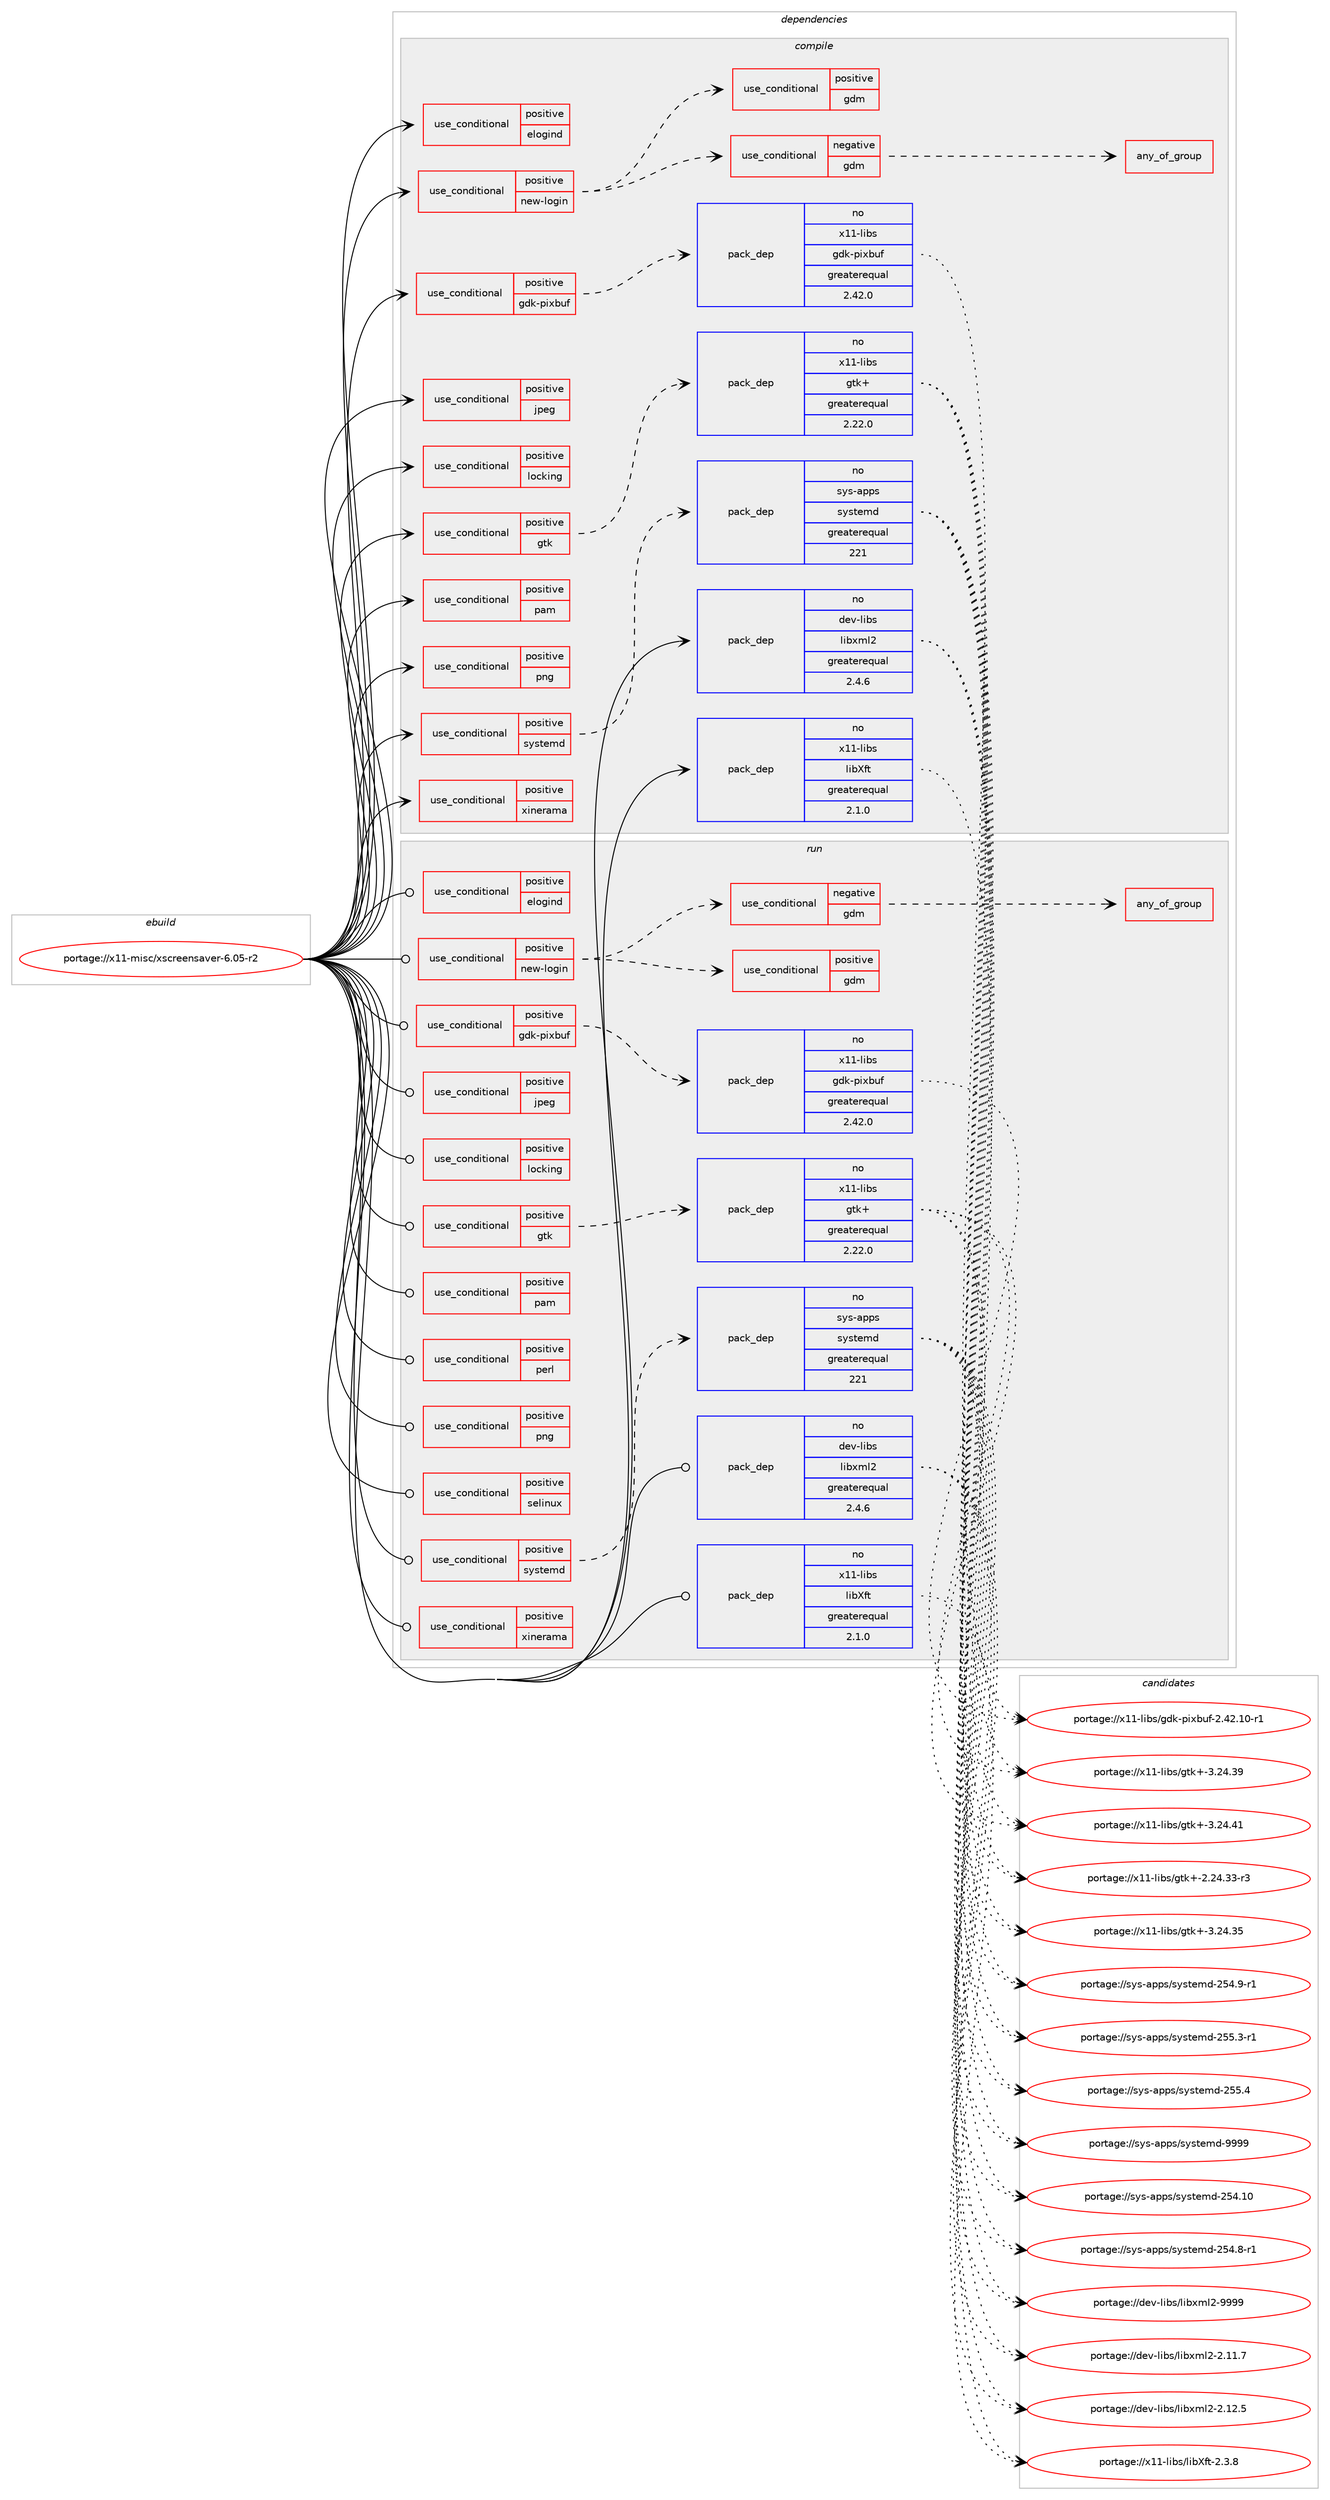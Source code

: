 digraph prolog {

# *************
# Graph options
# *************

newrank=true;
concentrate=true;
compound=true;
graph [rankdir=LR,fontname=Helvetica,fontsize=10,ranksep=1.5];#, ranksep=2.5, nodesep=0.2];
edge  [arrowhead=vee];
node  [fontname=Helvetica,fontsize=10];

# **********
# The ebuild
# **********

subgraph cluster_leftcol {
color=gray;
rank=same;
label=<<i>ebuild</i>>;
id [label="portage://x11-misc/xscreensaver-6.05-r2", color=red, width=4, href="../x11-misc/xscreensaver-6.05-r2.svg"];
}

# ****************
# The dependencies
# ****************

subgraph cluster_midcol {
color=gray;
label=<<i>dependencies</i>>;
subgraph cluster_compile {
fillcolor="#eeeeee";
style=filled;
label=<<i>compile</i>>;
subgraph cond4402 {
dependency7265 [label=<<TABLE BORDER="0" CELLBORDER="1" CELLSPACING="0" CELLPADDING="4"><TR><TD ROWSPAN="3" CELLPADDING="10">use_conditional</TD></TR><TR><TD>positive</TD></TR><TR><TD>elogind</TD></TR></TABLE>>, shape=none, color=red];
# *** BEGIN UNKNOWN DEPENDENCY TYPE (TODO) ***
# dependency7265 -> package_dependency(portage://x11-misc/xscreensaver-6.05-r2,install,no,sys-auth,elogind,none,[,,],[],[])
# *** END UNKNOWN DEPENDENCY TYPE (TODO) ***

}
id:e -> dependency7265:w [weight=20,style="solid",arrowhead="vee"];
subgraph cond4403 {
dependency7266 [label=<<TABLE BORDER="0" CELLBORDER="1" CELLSPACING="0" CELLPADDING="4"><TR><TD ROWSPAN="3" CELLPADDING="10">use_conditional</TD></TR><TR><TD>positive</TD></TR><TR><TD>gdk-pixbuf</TD></TR></TABLE>>, shape=none, color=red];
# *** BEGIN UNKNOWN DEPENDENCY TYPE (TODO) ***
# dependency7266 -> package_dependency(portage://x11-misc/xscreensaver-6.05-r2,install,no,x11-libs,gdk-pixbuf-xlib,none,[,,],[],[])
# *** END UNKNOWN DEPENDENCY TYPE (TODO) ***

subgraph pack2702 {
dependency7267 [label=<<TABLE BORDER="0" CELLBORDER="1" CELLSPACING="0" CELLPADDING="4" WIDTH="220"><TR><TD ROWSPAN="6" CELLPADDING="30">pack_dep</TD></TR><TR><TD WIDTH="110">no</TD></TR><TR><TD>x11-libs</TD></TR><TR><TD>gdk-pixbuf</TD></TR><TR><TD>greaterequal</TD></TR><TR><TD>2.42.0</TD></TR></TABLE>>, shape=none, color=blue];
}
dependency7266:e -> dependency7267:w [weight=20,style="dashed",arrowhead="vee"];
}
id:e -> dependency7266:w [weight=20,style="solid",arrowhead="vee"];
subgraph cond4404 {
dependency7268 [label=<<TABLE BORDER="0" CELLBORDER="1" CELLSPACING="0" CELLPADDING="4"><TR><TD ROWSPAN="3" CELLPADDING="10">use_conditional</TD></TR><TR><TD>positive</TD></TR><TR><TD>gtk</TD></TR></TABLE>>, shape=none, color=red];
subgraph pack2703 {
dependency7269 [label=<<TABLE BORDER="0" CELLBORDER="1" CELLSPACING="0" CELLPADDING="4" WIDTH="220"><TR><TD ROWSPAN="6" CELLPADDING="30">pack_dep</TD></TR><TR><TD WIDTH="110">no</TD></TR><TR><TD>x11-libs</TD></TR><TR><TD>gtk+</TD></TR><TR><TD>greaterequal</TD></TR><TR><TD>2.22.0</TD></TR></TABLE>>, shape=none, color=blue];
}
dependency7268:e -> dependency7269:w [weight=20,style="dashed",arrowhead="vee"];
}
id:e -> dependency7268:w [weight=20,style="solid",arrowhead="vee"];
subgraph cond4405 {
dependency7270 [label=<<TABLE BORDER="0" CELLBORDER="1" CELLSPACING="0" CELLPADDING="4"><TR><TD ROWSPAN="3" CELLPADDING="10">use_conditional</TD></TR><TR><TD>positive</TD></TR><TR><TD>jpeg</TD></TR></TABLE>>, shape=none, color=red];
# *** BEGIN UNKNOWN DEPENDENCY TYPE (TODO) ***
# dependency7270 -> package_dependency(portage://x11-misc/xscreensaver-6.05-r2,install,no,media-libs,libjpeg-turbo,none,[,,],any_same_slot,[])
# *** END UNKNOWN DEPENDENCY TYPE (TODO) ***

}
id:e -> dependency7270:w [weight=20,style="solid",arrowhead="vee"];
subgraph cond4406 {
dependency7271 [label=<<TABLE BORDER="0" CELLBORDER="1" CELLSPACING="0" CELLPADDING="4"><TR><TD ROWSPAN="3" CELLPADDING="10">use_conditional</TD></TR><TR><TD>positive</TD></TR><TR><TD>locking</TD></TR></TABLE>>, shape=none, color=red];
# *** BEGIN UNKNOWN DEPENDENCY TYPE (TODO) ***
# dependency7271 -> package_dependency(portage://x11-misc/xscreensaver-6.05-r2,install,no,virtual,libcrypt,none,[,,],any_same_slot,[])
# *** END UNKNOWN DEPENDENCY TYPE (TODO) ***

}
id:e -> dependency7271:w [weight=20,style="solid",arrowhead="vee"];
subgraph cond4407 {
dependency7272 [label=<<TABLE BORDER="0" CELLBORDER="1" CELLSPACING="0" CELLPADDING="4"><TR><TD ROWSPAN="3" CELLPADDING="10">use_conditional</TD></TR><TR><TD>positive</TD></TR><TR><TD>new-login</TD></TR></TABLE>>, shape=none, color=red];
subgraph cond4408 {
dependency7273 [label=<<TABLE BORDER="0" CELLBORDER="1" CELLSPACING="0" CELLPADDING="4"><TR><TD ROWSPAN="3" CELLPADDING="10">use_conditional</TD></TR><TR><TD>positive</TD></TR><TR><TD>gdm</TD></TR></TABLE>>, shape=none, color=red];
# *** BEGIN UNKNOWN DEPENDENCY TYPE (TODO) ***
# dependency7273 -> package_dependency(portage://x11-misc/xscreensaver-6.05-r2,install,no,gnome-base,gdm,none,[,,],[],[])
# *** END UNKNOWN DEPENDENCY TYPE (TODO) ***

}
dependency7272:e -> dependency7273:w [weight=20,style="dashed",arrowhead="vee"];
subgraph cond4409 {
dependency7274 [label=<<TABLE BORDER="0" CELLBORDER="1" CELLSPACING="0" CELLPADDING="4"><TR><TD ROWSPAN="3" CELLPADDING="10">use_conditional</TD></TR><TR><TD>negative</TD></TR><TR><TD>gdm</TD></TR></TABLE>>, shape=none, color=red];
subgraph any151 {
dependency7275 [label=<<TABLE BORDER="0" CELLBORDER="1" CELLSPACING="0" CELLPADDING="4"><TR><TD CELLPADDING="10">any_of_group</TD></TR></TABLE>>, shape=none, color=red];# *** BEGIN UNKNOWN DEPENDENCY TYPE (TODO) ***
# dependency7275 -> package_dependency(portage://x11-misc/xscreensaver-6.05-r2,install,no,x11-misc,lightdm,none,[,,],[],[])
# *** END UNKNOWN DEPENDENCY TYPE (TODO) ***

# *** BEGIN UNKNOWN DEPENDENCY TYPE (TODO) ***
# dependency7275 -> package_dependency(portage://x11-misc/xscreensaver-6.05-r2,install,no,lxde-base,lxdm,none,[,,],[],[])
# *** END UNKNOWN DEPENDENCY TYPE (TODO) ***

}
dependency7274:e -> dependency7275:w [weight=20,style="dashed",arrowhead="vee"];
}
dependency7272:e -> dependency7274:w [weight=20,style="dashed",arrowhead="vee"];
}
id:e -> dependency7272:w [weight=20,style="solid",arrowhead="vee"];
subgraph cond4410 {
dependency7276 [label=<<TABLE BORDER="0" CELLBORDER="1" CELLSPACING="0" CELLPADDING="4"><TR><TD ROWSPAN="3" CELLPADDING="10">use_conditional</TD></TR><TR><TD>positive</TD></TR><TR><TD>pam</TD></TR></TABLE>>, shape=none, color=red];
# *** BEGIN UNKNOWN DEPENDENCY TYPE (TODO) ***
# dependency7276 -> package_dependency(portage://x11-misc/xscreensaver-6.05-r2,install,no,sys-libs,pam,none,[,,],[],[])
# *** END UNKNOWN DEPENDENCY TYPE (TODO) ***

}
id:e -> dependency7276:w [weight=20,style="solid",arrowhead="vee"];
subgraph cond4411 {
dependency7277 [label=<<TABLE BORDER="0" CELLBORDER="1" CELLSPACING="0" CELLPADDING="4"><TR><TD ROWSPAN="3" CELLPADDING="10">use_conditional</TD></TR><TR><TD>positive</TD></TR><TR><TD>png</TD></TR></TABLE>>, shape=none, color=red];
# *** BEGIN UNKNOWN DEPENDENCY TYPE (TODO) ***
# dependency7277 -> package_dependency(portage://x11-misc/xscreensaver-6.05-r2,install,no,media-libs,libpng,none,[,,],any_same_slot,[])
# *** END UNKNOWN DEPENDENCY TYPE (TODO) ***

}
id:e -> dependency7277:w [weight=20,style="solid",arrowhead="vee"];
subgraph cond4412 {
dependency7278 [label=<<TABLE BORDER="0" CELLBORDER="1" CELLSPACING="0" CELLPADDING="4"><TR><TD ROWSPAN="3" CELLPADDING="10">use_conditional</TD></TR><TR><TD>positive</TD></TR><TR><TD>systemd</TD></TR></TABLE>>, shape=none, color=red];
subgraph pack2704 {
dependency7279 [label=<<TABLE BORDER="0" CELLBORDER="1" CELLSPACING="0" CELLPADDING="4" WIDTH="220"><TR><TD ROWSPAN="6" CELLPADDING="30">pack_dep</TD></TR><TR><TD WIDTH="110">no</TD></TR><TR><TD>sys-apps</TD></TR><TR><TD>systemd</TD></TR><TR><TD>greaterequal</TD></TR><TR><TD>221</TD></TR></TABLE>>, shape=none, color=blue];
}
dependency7278:e -> dependency7279:w [weight=20,style="dashed",arrowhead="vee"];
}
id:e -> dependency7278:w [weight=20,style="solid",arrowhead="vee"];
subgraph cond4413 {
dependency7280 [label=<<TABLE BORDER="0" CELLBORDER="1" CELLSPACING="0" CELLPADDING="4"><TR><TD ROWSPAN="3" CELLPADDING="10">use_conditional</TD></TR><TR><TD>positive</TD></TR><TR><TD>xinerama</TD></TR></TABLE>>, shape=none, color=red];
# *** BEGIN UNKNOWN DEPENDENCY TYPE (TODO) ***
# dependency7280 -> package_dependency(portage://x11-misc/xscreensaver-6.05-r2,install,no,x11-libs,libXinerama,none,[,,],[],[])
# *** END UNKNOWN DEPENDENCY TYPE (TODO) ***

}
id:e -> dependency7280:w [weight=20,style="solid",arrowhead="vee"];
subgraph pack2705 {
dependency7281 [label=<<TABLE BORDER="0" CELLBORDER="1" CELLSPACING="0" CELLPADDING="4" WIDTH="220"><TR><TD ROWSPAN="6" CELLPADDING="30">pack_dep</TD></TR><TR><TD WIDTH="110">no</TD></TR><TR><TD>dev-libs</TD></TR><TR><TD>libxml2</TD></TR><TR><TD>greaterequal</TD></TR><TR><TD>2.4.6</TD></TR></TABLE>>, shape=none, color=blue];
}
id:e -> dependency7281:w [weight=20,style="solid",arrowhead="vee"];
# *** BEGIN UNKNOWN DEPENDENCY TYPE (TODO) ***
# id -> package_dependency(portage://x11-misc/xscreensaver-6.05-r2,install,no,virtual,glu,none,[,,],[],[])
# *** END UNKNOWN DEPENDENCY TYPE (TODO) ***

# *** BEGIN UNKNOWN DEPENDENCY TYPE (TODO) ***
# id -> package_dependency(portage://x11-misc/xscreensaver-6.05-r2,install,no,virtual,opengl,none,[,,],[],[])
# *** END UNKNOWN DEPENDENCY TYPE (TODO) ***

# *** BEGIN UNKNOWN DEPENDENCY TYPE (TODO) ***
# id -> package_dependency(portage://x11-misc/xscreensaver-6.05-r2,install,no,x11-apps,appres,none,[,,],[],[])
# *** END UNKNOWN DEPENDENCY TYPE (TODO) ***

# *** BEGIN UNKNOWN DEPENDENCY TYPE (TODO) ***
# id -> package_dependency(portage://x11-misc/xscreensaver-6.05-r2,install,no,x11-apps,xwininfo,none,[,,],[],[])
# *** END UNKNOWN DEPENDENCY TYPE (TODO) ***

# *** BEGIN UNKNOWN DEPENDENCY TYPE (TODO) ***
# id -> package_dependency(portage://x11-misc/xscreensaver-6.05-r2,install,no,x11-base,xorg-proto,none,[,,],[],[])
# *** END UNKNOWN DEPENDENCY TYPE (TODO) ***

# *** BEGIN UNKNOWN DEPENDENCY TYPE (TODO) ***
# id -> package_dependency(portage://x11-misc/xscreensaver-6.05-r2,install,no,x11-libs,libX11,none,[,,],[],[])
# *** END UNKNOWN DEPENDENCY TYPE (TODO) ***

# *** BEGIN UNKNOWN DEPENDENCY TYPE (TODO) ***
# id -> package_dependency(portage://x11-misc/xscreensaver-6.05-r2,install,no,x11-libs,libXext,none,[,,],[],[])
# *** END UNKNOWN DEPENDENCY TYPE (TODO) ***

subgraph pack2706 {
dependency7282 [label=<<TABLE BORDER="0" CELLBORDER="1" CELLSPACING="0" CELLPADDING="4" WIDTH="220"><TR><TD ROWSPAN="6" CELLPADDING="30">pack_dep</TD></TR><TR><TD WIDTH="110">no</TD></TR><TR><TD>x11-libs</TD></TR><TR><TD>libXft</TD></TR><TR><TD>greaterequal</TD></TR><TR><TD>2.1.0</TD></TR></TABLE>>, shape=none, color=blue];
}
id:e -> dependency7282:w [weight=20,style="solid",arrowhead="vee"];
# *** BEGIN UNKNOWN DEPENDENCY TYPE (TODO) ***
# id -> package_dependency(portage://x11-misc/xscreensaver-6.05-r2,install,no,x11-libs,libXi,none,[,,],[],[])
# *** END UNKNOWN DEPENDENCY TYPE (TODO) ***

# *** BEGIN UNKNOWN DEPENDENCY TYPE (TODO) ***
# id -> package_dependency(portage://x11-misc/xscreensaver-6.05-r2,install,no,x11-libs,libXrandr,none,[,,],[],[])
# *** END UNKNOWN DEPENDENCY TYPE (TODO) ***

# *** BEGIN UNKNOWN DEPENDENCY TYPE (TODO) ***
# id -> package_dependency(portage://x11-misc/xscreensaver-6.05-r2,install,no,x11-libs,libXt,none,[,,],[],[])
# *** END UNKNOWN DEPENDENCY TYPE (TODO) ***

# *** BEGIN UNKNOWN DEPENDENCY TYPE (TODO) ***
# id -> package_dependency(portage://x11-misc/xscreensaver-6.05-r2,install,no,x11-libs,libXxf86vm,none,[,,],[],[])
# *** END UNKNOWN DEPENDENCY TYPE (TODO) ***

}
subgraph cluster_compileandrun {
fillcolor="#eeeeee";
style=filled;
label=<<i>compile and run</i>>;
}
subgraph cluster_run {
fillcolor="#eeeeee";
style=filled;
label=<<i>run</i>>;
subgraph cond4414 {
dependency7283 [label=<<TABLE BORDER="0" CELLBORDER="1" CELLSPACING="0" CELLPADDING="4"><TR><TD ROWSPAN="3" CELLPADDING="10">use_conditional</TD></TR><TR><TD>positive</TD></TR><TR><TD>elogind</TD></TR></TABLE>>, shape=none, color=red];
# *** BEGIN UNKNOWN DEPENDENCY TYPE (TODO) ***
# dependency7283 -> package_dependency(portage://x11-misc/xscreensaver-6.05-r2,run,no,sys-auth,elogind,none,[,,],[],[])
# *** END UNKNOWN DEPENDENCY TYPE (TODO) ***

}
id:e -> dependency7283:w [weight=20,style="solid",arrowhead="odot"];
subgraph cond4415 {
dependency7284 [label=<<TABLE BORDER="0" CELLBORDER="1" CELLSPACING="0" CELLPADDING="4"><TR><TD ROWSPAN="3" CELLPADDING="10">use_conditional</TD></TR><TR><TD>positive</TD></TR><TR><TD>gdk-pixbuf</TD></TR></TABLE>>, shape=none, color=red];
# *** BEGIN UNKNOWN DEPENDENCY TYPE (TODO) ***
# dependency7284 -> package_dependency(portage://x11-misc/xscreensaver-6.05-r2,run,no,x11-libs,gdk-pixbuf-xlib,none,[,,],[],[])
# *** END UNKNOWN DEPENDENCY TYPE (TODO) ***

subgraph pack2707 {
dependency7285 [label=<<TABLE BORDER="0" CELLBORDER="1" CELLSPACING="0" CELLPADDING="4" WIDTH="220"><TR><TD ROWSPAN="6" CELLPADDING="30">pack_dep</TD></TR><TR><TD WIDTH="110">no</TD></TR><TR><TD>x11-libs</TD></TR><TR><TD>gdk-pixbuf</TD></TR><TR><TD>greaterequal</TD></TR><TR><TD>2.42.0</TD></TR></TABLE>>, shape=none, color=blue];
}
dependency7284:e -> dependency7285:w [weight=20,style="dashed",arrowhead="vee"];
}
id:e -> dependency7284:w [weight=20,style="solid",arrowhead="odot"];
subgraph cond4416 {
dependency7286 [label=<<TABLE BORDER="0" CELLBORDER="1" CELLSPACING="0" CELLPADDING="4"><TR><TD ROWSPAN="3" CELLPADDING="10">use_conditional</TD></TR><TR><TD>positive</TD></TR><TR><TD>gtk</TD></TR></TABLE>>, shape=none, color=red];
subgraph pack2708 {
dependency7287 [label=<<TABLE BORDER="0" CELLBORDER="1" CELLSPACING="0" CELLPADDING="4" WIDTH="220"><TR><TD ROWSPAN="6" CELLPADDING="30">pack_dep</TD></TR><TR><TD WIDTH="110">no</TD></TR><TR><TD>x11-libs</TD></TR><TR><TD>gtk+</TD></TR><TR><TD>greaterequal</TD></TR><TR><TD>2.22.0</TD></TR></TABLE>>, shape=none, color=blue];
}
dependency7286:e -> dependency7287:w [weight=20,style="dashed",arrowhead="vee"];
}
id:e -> dependency7286:w [weight=20,style="solid",arrowhead="odot"];
subgraph cond4417 {
dependency7288 [label=<<TABLE BORDER="0" CELLBORDER="1" CELLSPACING="0" CELLPADDING="4"><TR><TD ROWSPAN="3" CELLPADDING="10">use_conditional</TD></TR><TR><TD>positive</TD></TR><TR><TD>jpeg</TD></TR></TABLE>>, shape=none, color=red];
# *** BEGIN UNKNOWN DEPENDENCY TYPE (TODO) ***
# dependency7288 -> package_dependency(portage://x11-misc/xscreensaver-6.05-r2,run,no,media-libs,libjpeg-turbo,none,[,,],any_same_slot,[])
# *** END UNKNOWN DEPENDENCY TYPE (TODO) ***

}
id:e -> dependency7288:w [weight=20,style="solid",arrowhead="odot"];
subgraph cond4418 {
dependency7289 [label=<<TABLE BORDER="0" CELLBORDER="1" CELLSPACING="0" CELLPADDING="4"><TR><TD ROWSPAN="3" CELLPADDING="10">use_conditional</TD></TR><TR><TD>positive</TD></TR><TR><TD>locking</TD></TR></TABLE>>, shape=none, color=red];
# *** BEGIN UNKNOWN DEPENDENCY TYPE (TODO) ***
# dependency7289 -> package_dependency(portage://x11-misc/xscreensaver-6.05-r2,run,no,virtual,libcrypt,none,[,,],any_same_slot,[])
# *** END UNKNOWN DEPENDENCY TYPE (TODO) ***

}
id:e -> dependency7289:w [weight=20,style="solid",arrowhead="odot"];
subgraph cond4419 {
dependency7290 [label=<<TABLE BORDER="0" CELLBORDER="1" CELLSPACING="0" CELLPADDING="4"><TR><TD ROWSPAN="3" CELLPADDING="10">use_conditional</TD></TR><TR><TD>positive</TD></TR><TR><TD>new-login</TD></TR></TABLE>>, shape=none, color=red];
subgraph cond4420 {
dependency7291 [label=<<TABLE BORDER="0" CELLBORDER="1" CELLSPACING="0" CELLPADDING="4"><TR><TD ROWSPAN="3" CELLPADDING="10">use_conditional</TD></TR><TR><TD>positive</TD></TR><TR><TD>gdm</TD></TR></TABLE>>, shape=none, color=red];
# *** BEGIN UNKNOWN DEPENDENCY TYPE (TODO) ***
# dependency7291 -> package_dependency(portage://x11-misc/xscreensaver-6.05-r2,run,no,gnome-base,gdm,none,[,,],[],[])
# *** END UNKNOWN DEPENDENCY TYPE (TODO) ***

}
dependency7290:e -> dependency7291:w [weight=20,style="dashed",arrowhead="vee"];
subgraph cond4421 {
dependency7292 [label=<<TABLE BORDER="0" CELLBORDER="1" CELLSPACING="0" CELLPADDING="4"><TR><TD ROWSPAN="3" CELLPADDING="10">use_conditional</TD></TR><TR><TD>negative</TD></TR><TR><TD>gdm</TD></TR></TABLE>>, shape=none, color=red];
subgraph any152 {
dependency7293 [label=<<TABLE BORDER="0" CELLBORDER="1" CELLSPACING="0" CELLPADDING="4"><TR><TD CELLPADDING="10">any_of_group</TD></TR></TABLE>>, shape=none, color=red];# *** BEGIN UNKNOWN DEPENDENCY TYPE (TODO) ***
# dependency7293 -> package_dependency(portage://x11-misc/xscreensaver-6.05-r2,run,no,x11-misc,lightdm,none,[,,],[],[])
# *** END UNKNOWN DEPENDENCY TYPE (TODO) ***

# *** BEGIN UNKNOWN DEPENDENCY TYPE (TODO) ***
# dependency7293 -> package_dependency(portage://x11-misc/xscreensaver-6.05-r2,run,no,lxde-base,lxdm,none,[,,],[],[])
# *** END UNKNOWN DEPENDENCY TYPE (TODO) ***

}
dependency7292:e -> dependency7293:w [weight=20,style="dashed",arrowhead="vee"];
}
dependency7290:e -> dependency7292:w [weight=20,style="dashed",arrowhead="vee"];
}
id:e -> dependency7290:w [weight=20,style="solid",arrowhead="odot"];
subgraph cond4422 {
dependency7294 [label=<<TABLE BORDER="0" CELLBORDER="1" CELLSPACING="0" CELLPADDING="4"><TR><TD ROWSPAN="3" CELLPADDING="10">use_conditional</TD></TR><TR><TD>positive</TD></TR><TR><TD>pam</TD></TR></TABLE>>, shape=none, color=red];
# *** BEGIN UNKNOWN DEPENDENCY TYPE (TODO) ***
# dependency7294 -> package_dependency(portage://x11-misc/xscreensaver-6.05-r2,run,no,sys-libs,pam,none,[,,],[],[])
# *** END UNKNOWN DEPENDENCY TYPE (TODO) ***

}
id:e -> dependency7294:w [weight=20,style="solid",arrowhead="odot"];
subgraph cond4423 {
dependency7295 [label=<<TABLE BORDER="0" CELLBORDER="1" CELLSPACING="0" CELLPADDING="4"><TR><TD ROWSPAN="3" CELLPADDING="10">use_conditional</TD></TR><TR><TD>positive</TD></TR><TR><TD>perl</TD></TR></TABLE>>, shape=none, color=red];
# *** BEGIN UNKNOWN DEPENDENCY TYPE (TODO) ***
# dependency7295 -> package_dependency(portage://x11-misc/xscreensaver-6.05-r2,run,no,dev-lang,perl,none,[,,],[],[])
# *** END UNKNOWN DEPENDENCY TYPE (TODO) ***

# *** BEGIN UNKNOWN DEPENDENCY TYPE (TODO) ***
# dependency7295 -> package_dependency(portage://x11-misc/xscreensaver-6.05-r2,run,no,dev-perl,libwww-perl,none,[,,],[],[])
# *** END UNKNOWN DEPENDENCY TYPE (TODO) ***

# *** BEGIN UNKNOWN DEPENDENCY TYPE (TODO) ***
# dependency7295 -> package_dependency(portage://x11-misc/xscreensaver-6.05-r2,run,no,virtual,perl-Digest-MD5,none,[,,],[],[])
# *** END UNKNOWN DEPENDENCY TYPE (TODO) ***

}
id:e -> dependency7295:w [weight=20,style="solid",arrowhead="odot"];
subgraph cond4424 {
dependency7296 [label=<<TABLE BORDER="0" CELLBORDER="1" CELLSPACING="0" CELLPADDING="4"><TR><TD ROWSPAN="3" CELLPADDING="10">use_conditional</TD></TR><TR><TD>positive</TD></TR><TR><TD>png</TD></TR></TABLE>>, shape=none, color=red];
# *** BEGIN UNKNOWN DEPENDENCY TYPE (TODO) ***
# dependency7296 -> package_dependency(portage://x11-misc/xscreensaver-6.05-r2,run,no,media-libs,libpng,none,[,,],any_same_slot,[])
# *** END UNKNOWN DEPENDENCY TYPE (TODO) ***

}
id:e -> dependency7296:w [weight=20,style="solid",arrowhead="odot"];
subgraph cond4425 {
dependency7297 [label=<<TABLE BORDER="0" CELLBORDER="1" CELLSPACING="0" CELLPADDING="4"><TR><TD ROWSPAN="3" CELLPADDING="10">use_conditional</TD></TR><TR><TD>positive</TD></TR><TR><TD>selinux</TD></TR></TABLE>>, shape=none, color=red];
# *** BEGIN UNKNOWN DEPENDENCY TYPE (TODO) ***
# dependency7297 -> package_dependency(portage://x11-misc/xscreensaver-6.05-r2,run,no,sec-policy,selinux-xscreensaver,none,[,,],[],[])
# *** END UNKNOWN DEPENDENCY TYPE (TODO) ***

}
id:e -> dependency7297:w [weight=20,style="solid",arrowhead="odot"];
subgraph cond4426 {
dependency7298 [label=<<TABLE BORDER="0" CELLBORDER="1" CELLSPACING="0" CELLPADDING="4"><TR><TD ROWSPAN="3" CELLPADDING="10">use_conditional</TD></TR><TR><TD>positive</TD></TR><TR><TD>systemd</TD></TR></TABLE>>, shape=none, color=red];
subgraph pack2709 {
dependency7299 [label=<<TABLE BORDER="0" CELLBORDER="1" CELLSPACING="0" CELLPADDING="4" WIDTH="220"><TR><TD ROWSPAN="6" CELLPADDING="30">pack_dep</TD></TR><TR><TD WIDTH="110">no</TD></TR><TR><TD>sys-apps</TD></TR><TR><TD>systemd</TD></TR><TR><TD>greaterequal</TD></TR><TR><TD>221</TD></TR></TABLE>>, shape=none, color=blue];
}
dependency7298:e -> dependency7299:w [weight=20,style="dashed",arrowhead="vee"];
}
id:e -> dependency7298:w [weight=20,style="solid",arrowhead="odot"];
subgraph cond4427 {
dependency7300 [label=<<TABLE BORDER="0" CELLBORDER="1" CELLSPACING="0" CELLPADDING="4"><TR><TD ROWSPAN="3" CELLPADDING="10">use_conditional</TD></TR><TR><TD>positive</TD></TR><TR><TD>xinerama</TD></TR></TABLE>>, shape=none, color=red];
# *** BEGIN UNKNOWN DEPENDENCY TYPE (TODO) ***
# dependency7300 -> package_dependency(portage://x11-misc/xscreensaver-6.05-r2,run,no,x11-libs,libXinerama,none,[,,],[],[])
# *** END UNKNOWN DEPENDENCY TYPE (TODO) ***

}
id:e -> dependency7300:w [weight=20,style="solid",arrowhead="odot"];
subgraph pack2710 {
dependency7301 [label=<<TABLE BORDER="0" CELLBORDER="1" CELLSPACING="0" CELLPADDING="4" WIDTH="220"><TR><TD ROWSPAN="6" CELLPADDING="30">pack_dep</TD></TR><TR><TD WIDTH="110">no</TD></TR><TR><TD>dev-libs</TD></TR><TR><TD>libxml2</TD></TR><TR><TD>greaterequal</TD></TR><TR><TD>2.4.6</TD></TR></TABLE>>, shape=none, color=blue];
}
id:e -> dependency7301:w [weight=20,style="solid",arrowhead="odot"];
# *** BEGIN UNKNOWN DEPENDENCY TYPE (TODO) ***
# id -> package_dependency(portage://x11-misc/xscreensaver-6.05-r2,run,no,media-gfx,fbida,none,[,,],[],[])
# *** END UNKNOWN DEPENDENCY TYPE (TODO) ***

# *** BEGIN UNKNOWN DEPENDENCY TYPE (TODO) ***
# id -> package_dependency(portage://x11-misc/xscreensaver-6.05-r2,run,no,virtual,glu,none,[,,],[],[])
# *** END UNKNOWN DEPENDENCY TYPE (TODO) ***

# *** BEGIN UNKNOWN DEPENDENCY TYPE (TODO) ***
# id -> package_dependency(portage://x11-misc/xscreensaver-6.05-r2,run,no,virtual,opengl,none,[,,],[],[])
# *** END UNKNOWN DEPENDENCY TYPE (TODO) ***

# *** BEGIN UNKNOWN DEPENDENCY TYPE (TODO) ***
# id -> package_dependency(portage://x11-misc/xscreensaver-6.05-r2,run,no,x11-apps,appres,none,[,,],[],[])
# *** END UNKNOWN DEPENDENCY TYPE (TODO) ***

# *** BEGIN UNKNOWN DEPENDENCY TYPE (TODO) ***
# id -> package_dependency(portage://x11-misc/xscreensaver-6.05-r2,run,no,x11-apps,xwininfo,none,[,,],[],[])
# *** END UNKNOWN DEPENDENCY TYPE (TODO) ***

# *** BEGIN UNKNOWN DEPENDENCY TYPE (TODO) ***
# id -> package_dependency(portage://x11-misc/xscreensaver-6.05-r2,run,no,x11-libs,libX11,none,[,,],[],[])
# *** END UNKNOWN DEPENDENCY TYPE (TODO) ***

# *** BEGIN UNKNOWN DEPENDENCY TYPE (TODO) ***
# id -> package_dependency(portage://x11-misc/xscreensaver-6.05-r2,run,no,x11-libs,libXext,none,[,,],[],[])
# *** END UNKNOWN DEPENDENCY TYPE (TODO) ***

subgraph pack2711 {
dependency7302 [label=<<TABLE BORDER="0" CELLBORDER="1" CELLSPACING="0" CELLPADDING="4" WIDTH="220"><TR><TD ROWSPAN="6" CELLPADDING="30">pack_dep</TD></TR><TR><TD WIDTH="110">no</TD></TR><TR><TD>x11-libs</TD></TR><TR><TD>libXft</TD></TR><TR><TD>greaterequal</TD></TR><TR><TD>2.1.0</TD></TR></TABLE>>, shape=none, color=blue];
}
id:e -> dependency7302:w [weight=20,style="solid",arrowhead="odot"];
# *** BEGIN UNKNOWN DEPENDENCY TYPE (TODO) ***
# id -> package_dependency(portage://x11-misc/xscreensaver-6.05-r2,run,no,x11-libs,libXi,none,[,,],[],[])
# *** END UNKNOWN DEPENDENCY TYPE (TODO) ***

# *** BEGIN UNKNOWN DEPENDENCY TYPE (TODO) ***
# id -> package_dependency(portage://x11-misc/xscreensaver-6.05-r2,run,no,x11-libs,libXrandr,none,[,,],[],[])
# *** END UNKNOWN DEPENDENCY TYPE (TODO) ***

# *** BEGIN UNKNOWN DEPENDENCY TYPE (TODO) ***
# id -> package_dependency(portage://x11-misc/xscreensaver-6.05-r2,run,no,x11-libs,libXt,none,[,,],[],[])
# *** END UNKNOWN DEPENDENCY TYPE (TODO) ***

# *** BEGIN UNKNOWN DEPENDENCY TYPE (TODO) ***
# id -> package_dependency(portage://x11-misc/xscreensaver-6.05-r2,run,no,x11-libs,libXxf86vm,none,[,,],[],[])
# *** END UNKNOWN DEPENDENCY TYPE (TODO) ***

}
}

# **************
# The candidates
# **************

subgraph cluster_choices {
rank=same;
color=gray;
label=<<i>candidates</i>>;

subgraph choice2702 {
color=black;
nodesep=1;
choice1204949451081059811547103100107451121051209811710245504652504649484511449 [label="portage://x11-libs/gdk-pixbuf-2.42.10-r1", color=red, width=4,href="../x11-libs/gdk-pixbuf-2.42.10-r1.svg"];
dependency7267:e -> choice1204949451081059811547103100107451121051209811710245504652504649484511449:w [style=dotted,weight="100"];
}
subgraph choice2703 {
color=black;
nodesep=1;
choice12049494510810598115471031161074345504650524651514511451 [label="portage://x11-libs/gtk+-2.24.33-r3", color=red, width=4,href="../x11-libs/gtk+-2.24.33-r3.svg"];
choice1204949451081059811547103116107434551465052465153 [label="portage://x11-libs/gtk+-3.24.35", color=red, width=4,href="../x11-libs/gtk+-3.24.35.svg"];
choice1204949451081059811547103116107434551465052465157 [label="portage://x11-libs/gtk+-3.24.39", color=red, width=4,href="../x11-libs/gtk+-3.24.39.svg"];
choice1204949451081059811547103116107434551465052465249 [label="portage://x11-libs/gtk+-3.24.41", color=red, width=4,href="../x11-libs/gtk+-3.24.41.svg"];
dependency7269:e -> choice12049494510810598115471031161074345504650524651514511451:w [style=dotted,weight="100"];
dependency7269:e -> choice1204949451081059811547103116107434551465052465153:w [style=dotted,weight="100"];
dependency7269:e -> choice1204949451081059811547103116107434551465052465157:w [style=dotted,weight="100"];
dependency7269:e -> choice1204949451081059811547103116107434551465052465249:w [style=dotted,weight="100"];
}
subgraph choice2704 {
color=black;
nodesep=1;
choice11512111545971121121154711512111511610110910045505352464948 [label="portage://sys-apps/systemd-254.10", color=red, width=4,href="../sys-apps/systemd-254.10.svg"];
choice1151211154597112112115471151211151161011091004550535246564511449 [label="portage://sys-apps/systemd-254.8-r1", color=red, width=4,href="../sys-apps/systemd-254.8-r1.svg"];
choice1151211154597112112115471151211151161011091004550535246574511449 [label="portage://sys-apps/systemd-254.9-r1", color=red, width=4,href="../sys-apps/systemd-254.9-r1.svg"];
choice1151211154597112112115471151211151161011091004550535346514511449 [label="portage://sys-apps/systemd-255.3-r1", color=red, width=4,href="../sys-apps/systemd-255.3-r1.svg"];
choice115121115459711211211547115121115116101109100455053534652 [label="portage://sys-apps/systemd-255.4", color=red, width=4,href="../sys-apps/systemd-255.4.svg"];
choice1151211154597112112115471151211151161011091004557575757 [label="portage://sys-apps/systemd-9999", color=red, width=4,href="../sys-apps/systemd-9999.svg"];
dependency7279:e -> choice11512111545971121121154711512111511610110910045505352464948:w [style=dotted,weight="100"];
dependency7279:e -> choice1151211154597112112115471151211151161011091004550535246564511449:w [style=dotted,weight="100"];
dependency7279:e -> choice1151211154597112112115471151211151161011091004550535246574511449:w [style=dotted,weight="100"];
dependency7279:e -> choice1151211154597112112115471151211151161011091004550535346514511449:w [style=dotted,weight="100"];
dependency7279:e -> choice115121115459711211211547115121115116101109100455053534652:w [style=dotted,weight="100"];
dependency7279:e -> choice1151211154597112112115471151211151161011091004557575757:w [style=dotted,weight="100"];
}
subgraph choice2705 {
color=black;
nodesep=1;
choice100101118451081059811547108105981201091085045504649494655 [label="portage://dev-libs/libxml2-2.11.7", color=red, width=4,href="../dev-libs/libxml2-2.11.7.svg"];
choice100101118451081059811547108105981201091085045504649504653 [label="portage://dev-libs/libxml2-2.12.5", color=red, width=4,href="../dev-libs/libxml2-2.12.5.svg"];
choice10010111845108105981154710810598120109108504557575757 [label="portage://dev-libs/libxml2-9999", color=red, width=4,href="../dev-libs/libxml2-9999.svg"];
dependency7281:e -> choice100101118451081059811547108105981201091085045504649494655:w [style=dotted,weight="100"];
dependency7281:e -> choice100101118451081059811547108105981201091085045504649504653:w [style=dotted,weight="100"];
dependency7281:e -> choice10010111845108105981154710810598120109108504557575757:w [style=dotted,weight="100"];
}
subgraph choice2706 {
color=black;
nodesep=1;
choice12049494510810598115471081059888102116455046514656 [label="portage://x11-libs/libXft-2.3.8", color=red, width=4,href="../x11-libs/libXft-2.3.8.svg"];
dependency7282:e -> choice12049494510810598115471081059888102116455046514656:w [style=dotted,weight="100"];
}
subgraph choice2707 {
color=black;
nodesep=1;
choice1204949451081059811547103100107451121051209811710245504652504649484511449 [label="portage://x11-libs/gdk-pixbuf-2.42.10-r1", color=red, width=4,href="../x11-libs/gdk-pixbuf-2.42.10-r1.svg"];
dependency7285:e -> choice1204949451081059811547103100107451121051209811710245504652504649484511449:w [style=dotted,weight="100"];
}
subgraph choice2708 {
color=black;
nodesep=1;
choice12049494510810598115471031161074345504650524651514511451 [label="portage://x11-libs/gtk+-2.24.33-r3", color=red, width=4,href="../x11-libs/gtk+-2.24.33-r3.svg"];
choice1204949451081059811547103116107434551465052465153 [label="portage://x11-libs/gtk+-3.24.35", color=red, width=4,href="../x11-libs/gtk+-3.24.35.svg"];
choice1204949451081059811547103116107434551465052465157 [label="portage://x11-libs/gtk+-3.24.39", color=red, width=4,href="../x11-libs/gtk+-3.24.39.svg"];
choice1204949451081059811547103116107434551465052465249 [label="portage://x11-libs/gtk+-3.24.41", color=red, width=4,href="../x11-libs/gtk+-3.24.41.svg"];
dependency7287:e -> choice12049494510810598115471031161074345504650524651514511451:w [style=dotted,weight="100"];
dependency7287:e -> choice1204949451081059811547103116107434551465052465153:w [style=dotted,weight="100"];
dependency7287:e -> choice1204949451081059811547103116107434551465052465157:w [style=dotted,weight="100"];
dependency7287:e -> choice1204949451081059811547103116107434551465052465249:w [style=dotted,weight="100"];
}
subgraph choice2709 {
color=black;
nodesep=1;
choice11512111545971121121154711512111511610110910045505352464948 [label="portage://sys-apps/systemd-254.10", color=red, width=4,href="../sys-apps/systemd-254.10.svg"];
choice1151211154597112112115471151211151161011091004550535246564511449 [label="portage://sys-apps/systemd-254.8-r1", color=red, width=4,href="../sys-apps/systemd-254.8-r1.svg"];
choice1151211154597112112115471151211151161011091004550535246574511449 [label="portage://sys-apps/systemd-254.9-r1", color=red, width=4,href="../sys-apps/systemd-254.9-r1.svg"];
choice1151211154597112112115471151211151161011091004550535346514511449 [label="portage://sys-apps/systemd-255.3-r1", color=red, width=4,href="../sys-apps/systemd-255.3-r1.svg"];
choice115121115459711211211547115121115116101109100455053534652 [label="portage://sys-apps/systemd-255.4", color=red, width=4,href="../sys-apps/systemd-255.4.svg"];
choice1151211154597112112115471151211151161011091004557575757 [label="portage://sys-apps/systemd-9999", color=red, width=4,href="../sys-apps/systemd-9999.svg"];
dependency7299:e -> choice11512111545971121121154711512111511610110910045505352464948:w [style=dotted,weight="100"];
dependency7299:e -> choice1151211154597112112115471151211151161011091004550535246564511449:w [style=dotted,weight="100"];
dependency7299:e -> choice1151211154597112112115471151211151161011091004550535246574511449:w [style=dotted,weight="100"];
dependency7299:e -> choice1151211154597112112115471151211151161011091004550535346514511449:w [style=dotted,weight="100"];
dependency7299:e -> choice115121115459711211211547115121115116101109100455053534652:w [style=dotted,weight="100"];
dependency7299:e -> choice1151211154597112112115471151211151161011091004557575757:w [style=dotted,weight="100"];
}
subgraph choice2710 {
color=black;
nodesep=1;
choice100101118451081059811547108105981201091085045504649494655 [label="portage://dev-libs/libxml2-2.11.7", color=red, width=4,href="../dev-libs/libxml2-2.11.7.svg"];
choice100101118451081059811547108105981201091085045504649504653 [label="portage://dev-libs/libxml2-2.12.5", color=red, width=4,href="../dev-libs/libxml2-2.12.5.svg"];
choice10010111845108105981154710810598120109108504557575757 [label="portage://dev-libs/libxml2-9999", color=red, width=4,href="../dev-libs/libxml2-9999.svg"];
dependency7301:e -> choice100101118451081059811547108105981201091085045504649494655:w [style=dotted,weight="100"];
dependency7301:e -> choice100101118451081059811547108105981201091085045504649504653:w [style=dotted,weight="100"];
dependency7301:e -> choice10010111845108105981154710810598120109108504557575757:w [style=dotted,weight="100"];
}
subgraph choice2711 {
color=black;
nodesep=1;
choice12049494510810598115471081059888102116455046514656 [label="portage://x11-libs/libXft-2.3.8", color=red, width=4,href="../x11-libs/libXft-2.3.8.svg"];
dependency7302:e -> choice12049494510810598115471081059888102116455046514656:w [style=dotted,weight="100"];
}
}

}
